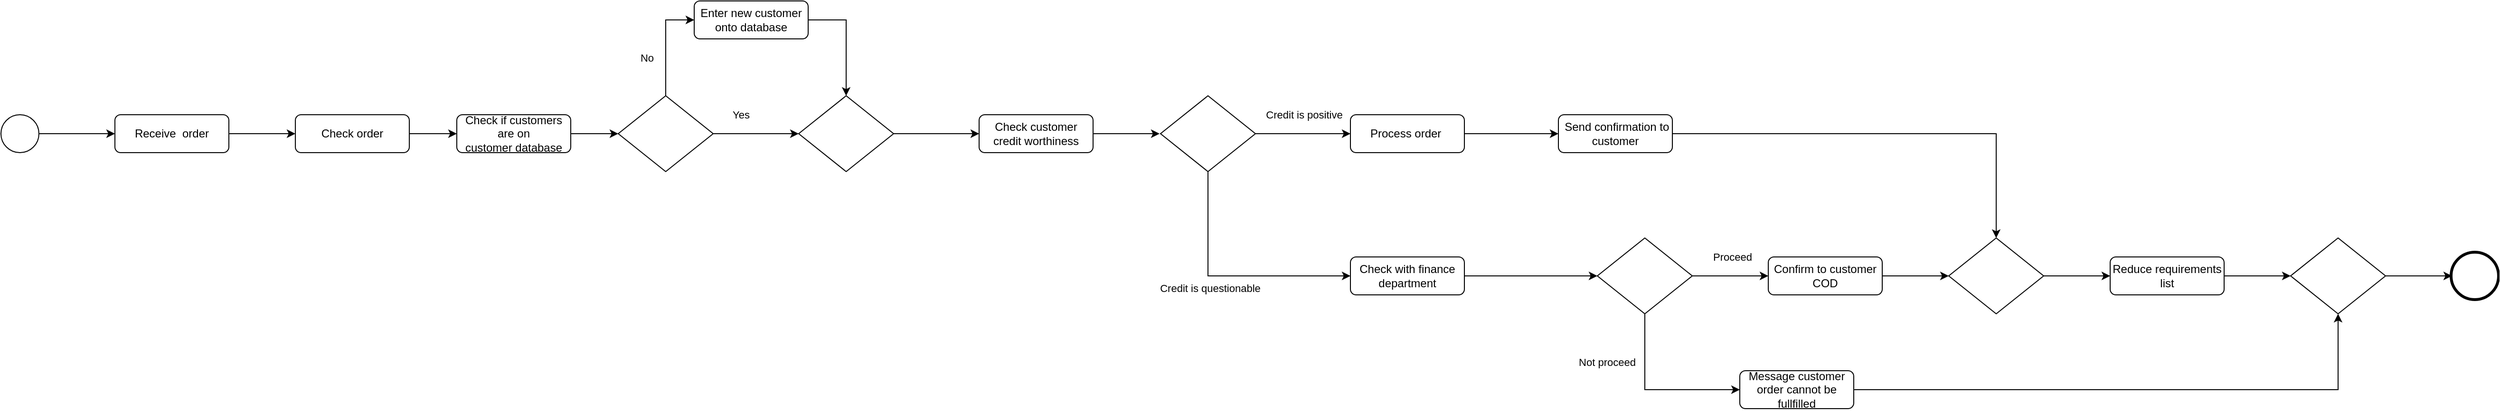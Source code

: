 <mxfile version="24.7.17">
  <diagram name="第 1 页" id="Iz_i2JupdgYfHiRY4rDn">
    <mxGraphModel dx="2048" dy="1894" grid="1" gridSize="10" guides="1" tooltips="1" connect="1" arrows="1" fold="1" page="1" pageScale="1" pageWidth="827" pageHeight="1169" math="0" shadow="0">
      <root>
        <mxCell id="0" />
        <mxCell id="1" parent="0" />
        <mxCell id="Bi3lzEZAaWyFd03H0Y1Y-12" style="edgeStyle=orthogonalEdgeStyle;rounded=0;orthogonalLoop=1;jettySize=auto;html=1;entryX=0;entryY=0.5;entryDx=0;entryDy=0;" edge="1" parent="1" source="Fvlb6eTeZX9XCZyYkuBX-2" target="Bi3lzEZAaWyFd03H0Y1Y-10">
          <mxGeometry relative="1" as="geometry" />
        </mxCell>
        <mxCell id="Fvlb6eTeZX9XCZyYkuBX-2" value="Receive&amp;nbsp; order" style="rounded=1;whiteSpace=wrap;html=1;fontSize=12;glass=0;strokeWidth=1;shadow=0;" parent="1" vertex="1">
          <mxGeometry x="-20" y="80" width="120" height="40" as="geometry" />
        </mxCell>
        <mxCell id="Fvlb6eTeZX9XCZyYkuBX-3" style="edgeStyle=orthogonalEdgeStyle;rounded=0;orthogonalLoop=1;jettySize=auto;html=1;entryX=0;entryY=0.5;entryDx=0;entryDy=0;" parent="1" source="Fvlb6eTeZX9XCZyYkuBX-4" target="Fvlb6eTeZX9XCZyYkuBX-2" edge="1">
          <mxGeometry relative="1" as="geometry" />
        </mxCell>
        <mxCell id="Fvlb6eTeZX9XCZyYkuBX-4" value="" style="ellipse;whiteSpace=wrap;html=1;aspect=fixed;" parent="1" vertex="1">
          <mxGeometry x="-140" y="80" width="40" height="40" as="geometry" />
        </mxCell>
        <mxCell id="Fvlb6eTeZX9XCZyYkuBX-5" style="edgeStyle=orthogonalEdgeStyle;rounded=0;orthogonalLoop=1;jettySize=auto;html=1;exitX=1;exitY=0.5;exitDx=0;exitDy=0;" parent="1" source="Fvlb6eTeZX9XCZyYkuBX-6" target="Fvlb6eTeZX9XCZyYkuBX-11" edge="1">
          <mxGeometry relative="1" as="geometry" />
        </mxCell>
        <mxCell id="Fvlb6eTeZX9XCZyYkuBX-6" value="Check if customers are on customer&amp;nbsp;database" style="rounded=1;whiteSpace=wrap;html=1;fontSize=12;glass=0;strokeWidth=1;shadow=0;" parent="1" vertex="1">
          <mxGeometry x="340" y="80" width="120" height="40" as="geometry" />
        </mxCell>
        <mxCell id="Fvlb6eTeZX9XCZyYkuBX-7" style="edgeStyle=orthogonalEdgeStyle;rounded=0;orthogonalLoop=1;jettySize=auto;html=1;exitX=0.5;exitY=0;exitDx=0;exitDy=0;entryX=0;entryY=0.5;entryDx=0;entryDy=0;" parent="1" source="Fvlb6eTeZX9XCZyYkuBX-11" target="Fvlb6eTeZX9XCZyYkuBX-13" edge="1">
          <mxGeometry relative="1" as="geometry" />
        </mxCell>
        <mxCell id="Fvlb6eTeZX9XCZyYkuBX-8" value="No" style="edgeLabel;html=1;align=center;verticalAlign=middle;resizable=0;points=[];" parent="Fvlb6eTeZX9XCZyYkuBX-7" vertex="1" connectable="0">
          <mxGeometry x="0.042" y="-3" relative="1" as="geometry">
            <mxPoint x="-23" y="17" as="offset" />
          </mxGeometry>
        </mxCell>
        <mxCell id="Fvlb6eTeZX9XCZyYkuBX-9" style="edgeStyle=orthogonalEdgeStyle;rounded=0;orthogonalLoop=1;jettySize=auto;html=1;exitX=1;exitY=0.5;exitDx=0;exitDy=0;entryX=0;entryY=0.5;entryDx=0;entryDy=0;" parent="1" source="Fvlb6eTeZX9XCZyYkuBX-11" target="Fvlb6eTeZX9XCZyYkuBX-15" edge="1">
          <mxGeometry relative="1" as="geometry" />
        </mxCell>
        <mxCell id="Fvlb6eTeZX9XCZyYkuBX-10" value="Yes" style="edgeLabel;html=1;align=center;verticalAlign=middle;resizable=0;points=[];" parent="Fvlb6eTeZX9XCZyYkuBX-9" vertex="1" connectable="0">
          <mxGeometry x="-0.333" relative="1" as="geometry">
            <mxPoint x="-1" y="-20" as="offset" />
          </mxGeometry>
        </mxCell>
        <mxCell id="Fvlb6eTeZX9XCZyYkuBX-11" value="" style="rhombus;whiteSpace=wrap;html=1;shadow=0;fontFamily=Helvetica;fontSize=12;align=center;strokeWidth=1;spacing=6;spacingTop=-4;" parent="1" vertex="1">
          <mxGeometry x="510" y="60" width="100" height="80" as="geometry" />
        </mxCell>
        <mxCell id="Fvlb6eTeZX9XCZyYkuBX-12" style="edgeStyle=orthogonalEdgeStyle;rounded=0;orthogonalLoop=1;jettySize=auto;html=1;entryX=0.5;entryY=0;entryDx=0;entryDy=0;" parent="1" source="Fvlb6eTeZX9XCZyYkuBX-13" target="Fvlb6eTeZX9XCZyYkuBX-15" edge="1">
          <mxGeometry relative="1" as="geometry">
            <Array as="points">
              <mxPoint x="750" y="-20" />
            </Array>
          </mxGeometry>
        </mxCell>
        <mxCell id="Fvlb6eTeZX9XCZyYkuBX-13" value="Enter new customer onto database" style="rounded=1;whiteSpace=wrap;html=1;fontSize=12;glass=0;strokeWidth=1;shadow=0;" parent="1" vertex="1">
          <mxGeometry x="590" y="-40" width="120" height="40" as="geometry" />
        </mxCell>
        <mxCell id="Fvlb6eTeZX9XCZyYkuBX-14" style="edgeStyle=orthogonalEdgeStyle;rounded=0;orthogonalLoop=1;jettySize=auto;html=1;exitX=1;exitY=0.5;exitDx=0;exitDy=0;" parent="1" source="Fvlb6eTeZX9XCZyYkuBX-15" target="Fvlb6eTeZX9XCZyYkuBX-17" edge="1">
          <mxGeometry relative="1" as="geometry" />
        </mxCell>
        <mxCell id="Fvlb6eTeZX9XCZyYkuBX-15" value="" style="rhombus;whiteSpace=wrap;html=1;shadow=0;fontFamily=Helvetica;fontSize=12;align=center;strokeWidth=1;spacing=6;spacingTop=-4;" parent="1" vertex="1">
          <mxGeometry x="700" y="60" width="100" height="80" as="geometry" />
        </mxCell>
        <mxCell id="Bi3lzEZAaWyFd03H0Y1Y-2" style="edgeStyle=orthogonalEdgeStyle;rounded=0;orthogonalLoop=1;jettySize=auto;html=1;" edge="1" parent="1" source="Fvlb6eTeZX9XCZyYkuBX-17">
          <mxGeometry relative="1" as="geometry">
            <mxPoint x="1080" y="100" as="targetPoint" />
          </mxGeometry>
        </mxCell>
        <mxCell id="Fvlb6eTeZX9XCZyYkuBX-17" value="Check customer credit worthiness" style="rounded=1;whiteSpace=wrap;html=1;fontSize=12;glass=0;strokeWidth=1;shadow=0;" parent="1" vertex="1">
          <mxGeometry x="890" y="80" width="120" height="40" as="geometry" />
        </mxCell>
        <mxCell id="Fvlb6eTeZX9XCZyYkuBX-18" style="edgeStyle=orthogonalEdgeStyle;rounded=0;orthogonalLoop=1;jettySize=auto;html=1;entryX=0;entryY=0.5;entryDx=0;entryDy=0;" parent="1" source="Fvlb6eTeZX9XCZyYkuBX-22" target="Fvlb6eTeZX9XCZyYkuBX-24" edge="1">
          <mxGeometry relative="1" as="geometry" />
        </mxCell>
        <mxCell id="Fvlb6eTeZX9XCZyYkuBX-19" value="Credit is positive" style="edgeLabel;html=1;align=center;verticalAlign=middle;resizable=0;points=[];" parent="Fvlb6eTeZX9XCZyYkuBX-18" vertex="1" connectable="0">
          <mxGeometry x="0.013" y="3" relative="1" as="geometry">
            <mxPoint y="-17" as="offset" />
          </mxGeometry>
        </mxCell>
        <mxCell id="Fvlb6eTeZX9XCZyYkuBX-20" style="edgeStyle=orthogonalEdgeStyle;rounded=0;orthogonalLoop=1;jettySize=auto;html=1;entryX=0;entryY=0.5;entryDx=0;entryDy=0;" parent="1" source="Fvlb6eTeZX9XCZyYkuBX-22" target="Fvlb6eTeZX9XCZyYkuBX-26" edge="1">
          <mxGeometry relative="1" as="geometry">
            <Array as="points">
              <mxPoint x="1131" y="250" />
            </Array>
          </mxGeometry>
        </mxCell>
        <mxCell id="Fvlb6eTeZX9XCZyYkuBX-21" value="Credit is questionable" style="edgeLabel;html=1;align=center;verticalAlign=middle;resizable=0;points=[];" parent="Fvlb6eTeZX9XCZyYkuBX-20" vertex="1" connectable="0">
          <mxGeometry x="-0.36" y="2" relative="1" as="geometry">
            <mxPoint y="40" as="offset" />
          </mxGeometry>
        </mxCell>
        <mxCell id="Fvlb6eTeZX9XCZyYkuBX-22" value="" style="rhombus;whiteSpace=wrap;html=1;shadow=0;fontFamily=Helvetica;fontSize=12;align=center;strokeWidth=1;spacing=6;spacingTop=-4;" parent="1" vertex="1">
          <mxGeometry x="1081" y="60" width="100" height="80" as="geometry" />
        </mxCell>
        <mxCell id="Bi3lzEZAaWyFd03H0Y1Y-8" style="edgeStyle=orthogonalEdgeStyle;rounded=0;orthogonalLoop=1;jettySize=auto;html=1;entryX=0;entryY=0.5;entryDx=0;entryDy=0;" edge="1" parent="1" source="Fvlb6eTeZX9XCZyYkuBX-24" target="Bi3lzEZAaWyFd03H0Y1Y-7">
          <mxGeometry relative="1" as="geometry" />
        </mxCell>
        <mxCell id="Fvlb6eTeZX9XCZyYkuBX-24" value="Process order&amp;nbsp;" style="rounded=1;whiteSpace=wrap;html=1;fontSize=12;glass=0;strokeWidth=1;shadow=0;" parent="1" vertex="1">
          <mxGeometry x="1281" y="80" width="120" height="40" as="geometry" />
        </mxCell>
        <mxCell id="Fvlb6eTeZX9XCZyYkuBX-25" style="edgeStyle=orthogonalEdgeStyle;rounded=0;orthogonalLoop=1;jettySize=auto;html=1;" parent="1" source="Fvlb6eTeZX9XCZyYkuBX-26" target="Fvlb6eTeZX9XCZyYkuBX-31" edge="1">
          <mxGeometry relative="1" as="geometry" />
        </mxCell>
        <mxCell id="Fvlb6eTeZX9XCZyYkuBX-26" value="Check with finance department" style="rounded=1;whiteSpace=wrap;html=1;fontSize=12;glass=0;strokeWidth=1;shadow=0;" parent="1" vertex="1">
          <mxGeometry x="1281" y="230" width="120" height="40" as="geometry" />
        </mxCell>
        <mxCell id="Fvlb6eTeZX9XCZyYkuBX-27" style="edgeStyle=orthogonalEdgeStyle;rounded=0;orthogonalLoop=1;jettySize=auto;html=1;" parent="1" source="Fvlb6eTeZX9XCZyYkuBX-31" target="Fvlb6eTeZX9XCZyYkuBX-37" edge="1">
          <mxGeometry relative="1" as="geometry" />
        </mxCell>
        <mxCell id="Fvlb6eTeZX9XCZyYkuBX-28" value="Proceed" style="edgeLabel;html=1;align=center;verticalAlign=middle;resizable=0;points=[];" parent="Fvlb6eTeZX9XCZyYkuBX-27" vertex="1" connectable="0">
          <mxGeometry x="0.033" y="-1" relative="1" as="geometry">
            <mxPoint y="-21" as="offset" />
          </mxGeometry>
        </mxCell>
        <mxCell id="Fvlb6eTeZX9XCZyYkuBX-29" style="edgeStyle=orthogonalEdgeStyle;rounded=0;orthogonalLoop=1;jettySize=auto;html=1;entryX=0;entryY=0.5;entryDx=0;entryDy=0;" parent="1" source="Fvlb6eTeZX9XCZyYkuBX-31" target="Fvlb6eTeZX9XCZyYkuBX-33" edge="1">
          <mxGeometry relative="1" as="geometry">
            <Array as="points">
              <mxPoint x="1591" y="370" />
            </Array>
          </mxGeometry>
        </mxCell>
        <mxCell id="Fvlb6eTeZX9XCZyYkuBX-30" value="Not proceed" style="edgeLabel;html=1;align=center;verticalAlign=middle;resizable=0;points=[];" parent="Fvlb6eTeZX9XCZyYkuBX-29" vertex="1" connectable="0">
          <mxGeometry x="-0.363" y="2" relative="1" as="geometry">
            <mxPoint x="-42" y="-7" as="offset" />
          </mxGeometry>
        </mxCell>
        <mxCell id="Fvlb6eTeZX9XCZyYkuBX-31" value="" style="rhombus;whiteSpace=wrap;html=1;shadow=0;fontFamily=Helvetica;fontSize=12;align=center;strokeWidth=1;spacing=6;spacingTop=-4;" parent="1" vertex="1">
          <mxGeometry x="1541" y="210" width="100" height="80" as="geometry" />
        </mxCell>
        <mxCell id="Fvlb6eTeZX9XCZyYkuBX-32" style="edgeStyle=orthogonalEdgeStyle;rounded=0;orthogonalLoop=1;jettySize=auto;html=1;" parent="1" source="Fvlb6eTeZX9XCZyYkuBX-33" target="Fvlb6eTeZX9XCZyYkuBX-41" edge="1">
          <mxGeometry relative="1" as="geometry" />
        </mxCell>
        <mxCell id="Fvlb6eTeZX9XCZyYkuBX-33" value="Message customer order cannot be fullfilled" style="rounded=1;whiteSpace=wrap;html=1;fontSize=12;glass=0;strokeWidth=1;shadow=0;" parent="1" vertex="1">
          <mxGeometry x="1691" y="350" width="120" height="40" as="geometry" />
        </mxCell>
        <mxCell id="Fvlb6eTeZX9XCZyYkuBX-34" style="edgeStyle=orthogonalEdgeStyle;rounded=0;orthogonalLoop=1;jettySize=auto;html=1;" parent="1" source="Fvlb6eTeZX9XCZyYkuBX-35" target="Fvlb6eTeZX9XCZyYkuBX-39" edge="1">
          <mxGeometry relative="1" as="geometry" />
        </mxCell>
        <mxCell id="Fvlb6eTeZX9XCZyYkuBX-35" value="" style="rhombus;whiteSpace=wrap;html=1;shadow=0;fontFamily=Helvetica;fontSize=12;align=center;strokeWidth=1;spacing=6;spacingTop=-4;" parent="1" vertex="1">
          <mxGeometry x="1911" y="210" width="100" height="80" as="geometry" />
        </mxCell>
        <mxCell id="Fvlb6eTeZX9XCZyYkuBX-36" style="edgeStyle=orthogonalEdgeStyle;rounded=0;orthogonalLoop=1;jettySize=auto;html=1;entryX=0;entryY=0.5;entryDx=0;entryDy=0;" parent="1" source="Fvlb6eTeZX9XCZyYkuBX-37" target="Fvlb6eTeZX9XCZyYkuBX-35" edge="1">
          <mxGeometry relative="1" as="geometry" />
        </mxCell>
        <mxCell id="Fvlb6eTeZX9XCZyYkuBX-37" value="Confirm to customer&lt;div&gt;COD&lt;/div&gt;" style="rounded=1;whiteSpace=wrap;html=1;fontSize=12;glass=0;strokeWidth=1;shadow=0;" parent="1" vertex="1">
          <mxGeometry x="1721" y="230" width="120" height="40" as="geometry" />
        </mxCell>
        <mxCell id="Fvlb6eTeZX9XCZyYkuBX-38" style="edgeStyle=orthogonalEdgeStyle;rounded=0;orthogonalLoop=1;jettySize=auto;html=1;entryX=0;entryY=0.5;entryDx=0;entryDy=0;" parent="1" source="Fvlb6eTeZX9XCZyYkuBX-39" target="Fvlb6eTeZX9XCZyYkuBX-41" edge="1">
          <mxGeometry relative="1" as="geometry" />
        </mxCell>
        <mxCell id="Fvlb6eTeZX9XCZyYkuBX-39" value="Reduce requirements list" style="rounded=1;whiteSpace=wrap;html=1;fontSize=12;glass=0;strokeWidth=1;shadow=0;" parent="1" vertex="1">
          <mxGeometry x="2081" y="230" width="120" height="40" as="geometry" />
        </mxCell>
        <mxCell id="Fvlb6eTeZX9XCZyYkuBX-40" style="edgeStyle=orthogonalEdgeStyle;rounded=0;orthogonalLoop=1;jettySize=auto;html=1;entryX=0;entryY=0.5;entryDx=0;entryDy=0;" parent="1" source="Fvlb6eTeZX9XCZyYkuBX-41" edge="1">
          <mxGeometry relative="1" as="geometry">
            <mxPoint x="2441" y="250" as="targetPoint" />
          </mxGeometry>
        </mxCell>
        <mxCell id="Fvlb6eTeZX9XCZyYkuBX-41" value="" style="rhombus;whiteSpace=wrap;html=1;shadow=0;fontFamily=Helvetica;fontSize=12;align=center;strokeWidth=1;spacing=6;spacingTop=-4;" parent="1" vertex="1">
          <mxGeometry x="2271" y="210" width="100" height="80" as="geometry" />
        </mxCell>
        <mxCell id="Bi3lzEZAaWyFd03H0Y1Y-5" value="" style="points=[[0.145,0.145,0],[0.5,0,0],[0.855,0.145,0],[1,0.5,0],[0.855,0.855,0],[0.5,1,0],[0.145,0.855,0],[0,0.5,0]];shape=mxgraph.bpmn.event;html=1;verticalLabelPosition=bottom;labelBackgroundColor=#ffffff;verticalAlign=top;align=center;perimeter=ellipsePerimeter;outlineConnect=0;aspect=fixed;outline=end;symbol=terminate2;" vertex="1" parent="1">
          <mxGeometry x="2440" y="225" width="50" height="50" as="geometry" />
        </mxCell>
        <mxCell id="Bi3lzEZAaWyFd03H0Y1Y-9" style="edgeStyle=orthogonalEdgeStyle;rounded=0;orthogonalLoop=1;jettySize=auto;html=1;entryX=0.5;entryY=0;entryDx=0;entryDy=0;" edge="1" parent="1" source="Bi3lzEZAaWyFd03H0Y1Y-7" target="Fvlb6eTeZX9XCZyYkuBX-35">
          <mxGeometry relative="1" as="geometry" />
        </mxCell>
        <mxCell id="Bi3lzEZAaWyFd03H0Y1Y-7" value="&amp;nbsp;Send confirmation to customer" style="rounded=1;whiteSpace=wrap;html=1;fontSize=12;glass=0;strokeWidth=1;shadow=0;" vertex="1" parent="1">
          <mxGeometry x="1500" y="80" width="120" height="40" as="geometry" />
        </mxCell>
        <mxCell id="Bi3lzEZAaWyFd03H0Y1Y-11" style="edgeStyle=orthogonalEdgeStyle;rounded=0;orthogonalLoop=1;jettySize=auto;html=1;entryX=0;entryY=0.5;entryDx=0;entryDy=0;" edge="1" parent="1" source="Bi3lzEZAaWyFd03H0Y1Y-10" target="Fvlb6eTeZX9XCZyYkuBX-6">
          <mxGeometry relative="1" as="geometry" />
        </mxCell>
        <mxCell id="Bi3lzEZAaWyFd03H0Y1Y-10" value="Check order" style="rounded=1;whiteSpace=wrap;html=1;fontSize=12;glass=0;strokeWidth=1;shadow=0;" vertex="1" parent="1">
          <mxGeometry x="170" y="80" width="120" height="40" as="geometry" />
        </mxCell>
      </root>
    </mxGraphModel>
  </diagram>
</mxfile>
